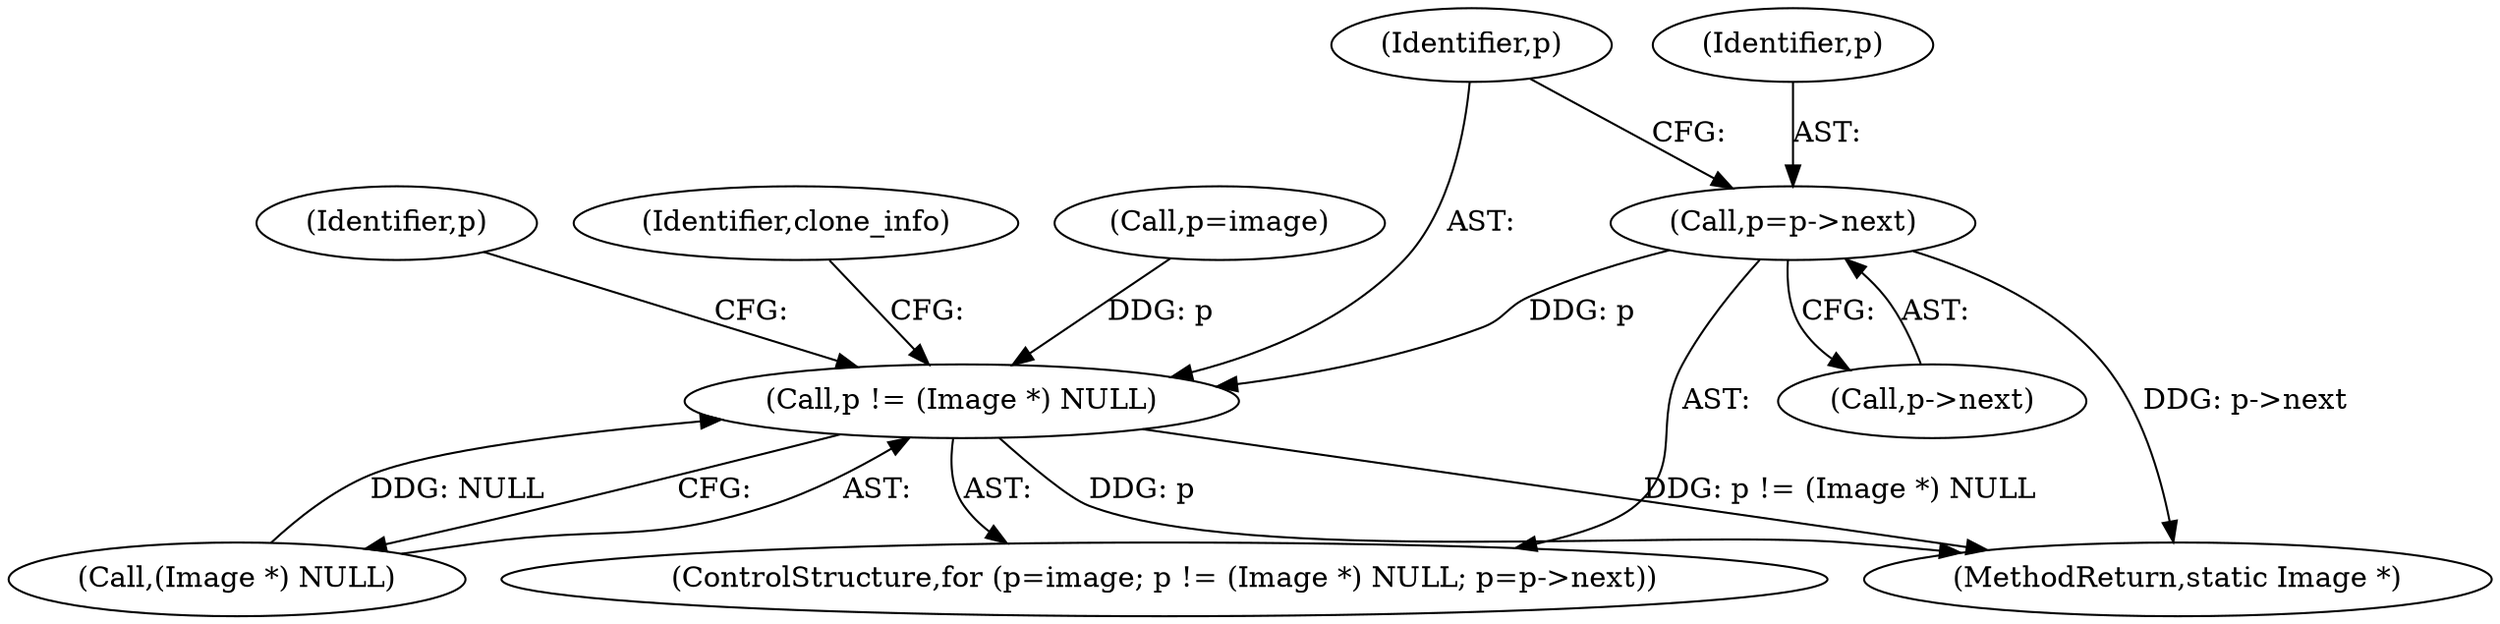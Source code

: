 digraph "0_ImageMagick_f7206618d27c2e69d977abf40e3035a33e5f6be0@pointer" {
"1002254" [label="(Call,p=p->next)"];
"1002249" [label="(Call,p != (Image *) NULL)"];
"1002249" [label="(Call,p != (Image *) NULL)"];
"1002251" [label="(Call,(Image *) NULL)"];
"1002245" [label="(ControlStructure,for (p=image; p != (Image *) NULL; p=p->next))"];
"1002254" [label="(Call,p=p->next)"];
"1002246" [label="(Call,p=image)"];
"1002255" [label="(Identifier,p)"];
"1002256" [label="(Call,p->next)"];
"1002267" [label="(Identifier,clone_info)"];
"1002250" [label="(Identifier,p)"];
"1002261" [label="(Identifier,p)"];
"1002325" [label="(MethodReturn,static Image *)"];
"1002254" -> "1002245"  [label="AST: "];
"1002254" -> "1002256"  [label="CFG: "];
"1002255" -> "1002254"  [label="AST: "];
"1002256" -> "1002254"  [label="AST: "];
"1002250" -> "1002254"  [label="CFG: "];
"1002254" -> "1002325"  [label="DDG: p->next"];
"1002254" -> "1002249"  [label="DDG: p"];
"1002249" -> "1002245"  [label="AST: "];
"1002249" -> "1002251"  [label="CFG: "];
"1002250" -> "1002249"  [label="AST: "];
"1002251" -> "1002249"  [label="AST: "];
"1002261" -> "1002249"  [label="CFG: "];
"1002267" -> "1002249"  [label="CFG: "];
"1002249" -> "1002325"  [label="DDG: p"];
"1002249" -> "1002325"  [label="DDG: p != (Image *) NULL"];
"1002246" -> "1002249"  [label="DDG: p"];
"1002251" -> "1002249"  [label="DDG: NULL"];
}
